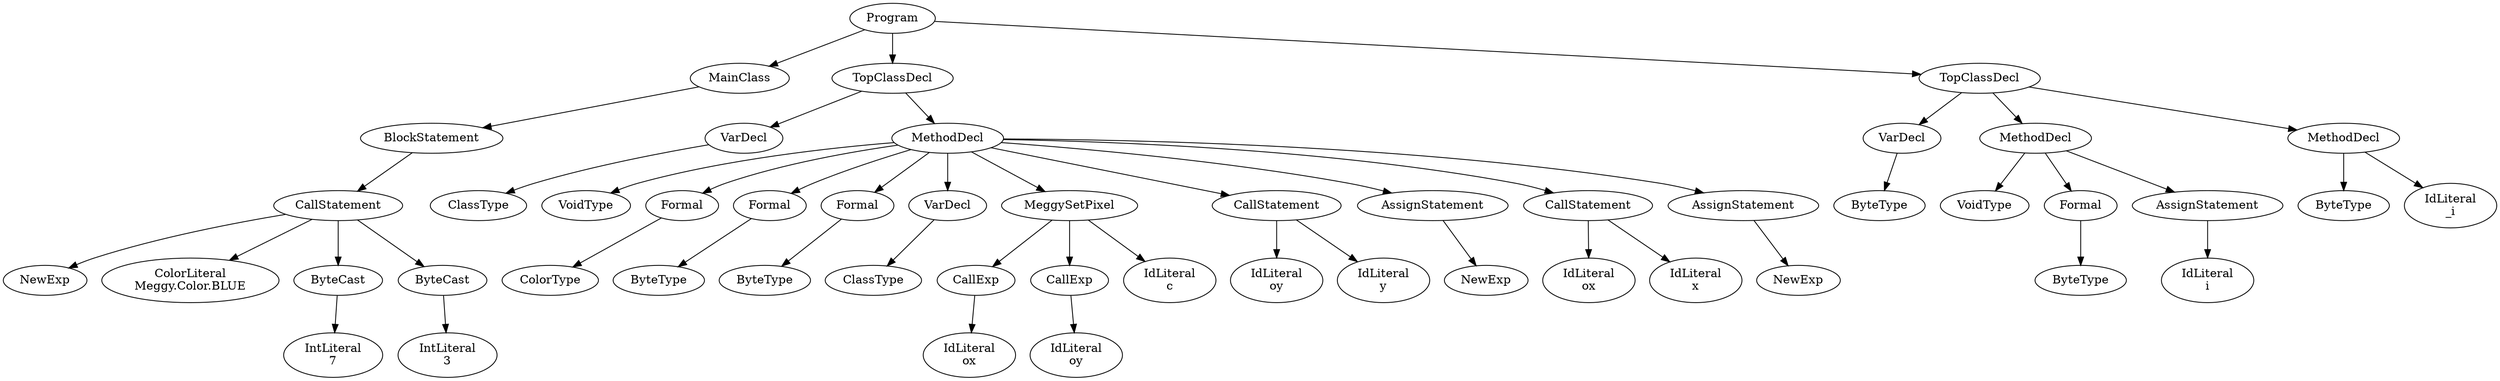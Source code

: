 digraph ASTGraph {
0 [ label="Program" ];
1 [ label="MainClass" ];
0 -> 1
2 [ label="BlockStatement" ];
1 -> 2
3 [ label="CallStatement" ];
2 -> 3
4 [ label="NewExp" ];
3 -> 4
5 [ label="ColorLiteral\nMeggy.Color.BLUE" ];
3 -> 5
6 [ label="ByteCast" ];
3 -> 6
7 [ label="IntLiteral\n7" ];
6 -> 7
8 [ label="ByteCast" ];
3 -> 8
9 [ label="IntLiteral\n3" ];
8 -> 9
10 [ label="TopClassDecl" ];
0 -> 10
11 [ label="VarDecl" ];
10 -> 11
12 [ label="ClassType" ];
11 -> 12
13 [ label="MethodDecl" ];
10 -> 13
14 [ label="VoidType" ];
13 -> 14
15 [ label="Formal" ];
13 -> 15
16 [ label="ColorType" ];
15 -> 16
17 [ label="Formal" ];
13 -> 17
18 [ label="ByteType" ];
17 -> 18
19 [ label="Formal" ];
13 -> 19
20 [ label="ByteType" ];
19 -> 20
21 [ label="VarDecl" ];
13 -> 21
22 [ label="ClassType" ];
21 -> 22
23 [ label="MeggySetPixel" ];
13 -> 23
24 [ label="CallExp" ];
23 -> 24
25 [ label="IdLiteral\nox" ];
24 -> 25
26 [ label="CallExp" ];
23 -> 26
27 [ label="IdLiteral\noy" ];
26 -> 27
28 [ label="IdLiteral\nc" ];
23 -> 28
29 [ label="CallStatement" ];
13 -> 29
30 [ label="IdLiteral\noy" ];
29 -> 30
31 [ label="IdLiteral\ny" ];
29 -> 31
32 [ label="AssignStatement" ];
13 -> 32
33 [ label="NewExp" ];
32 -> 33
34 [ label="CallStatement" ];
13 -> 34
35 [ label="IdLiteral\nox" ];
34 -> 35
36 [ label="IdLiteral\nx" ];
34 -> 36
37 [ label="AssignStatement" ];
13 -> 37
38 [ label="NewExp" ];
37 -> 38
39 [ label="TopClassDecl" ];
0 -> 39
40 [ label="VarDecl" ];
39 -> 40
41 [ label="ByteType" ];
40 -> 41
42 [ label="MethodDecl" ];
39 -> 42
43 [ label="VoidType" ];
42 -> 43
44 [ label="Formal" ];
42 -> 44
45 [ label="ByteType" ];
44 -> 45
46 [ label="AssignStatement" ];
42 -> 46
47 [ label="IdLiteral\ni" ];
46 -> 47
48 [ label="MethodDecl" ];
39 -> 48
49 [ label="ByteType" ];
48 -> 49
50 [ label="IdLiteral\n_i" ];
48 -> 50
}
